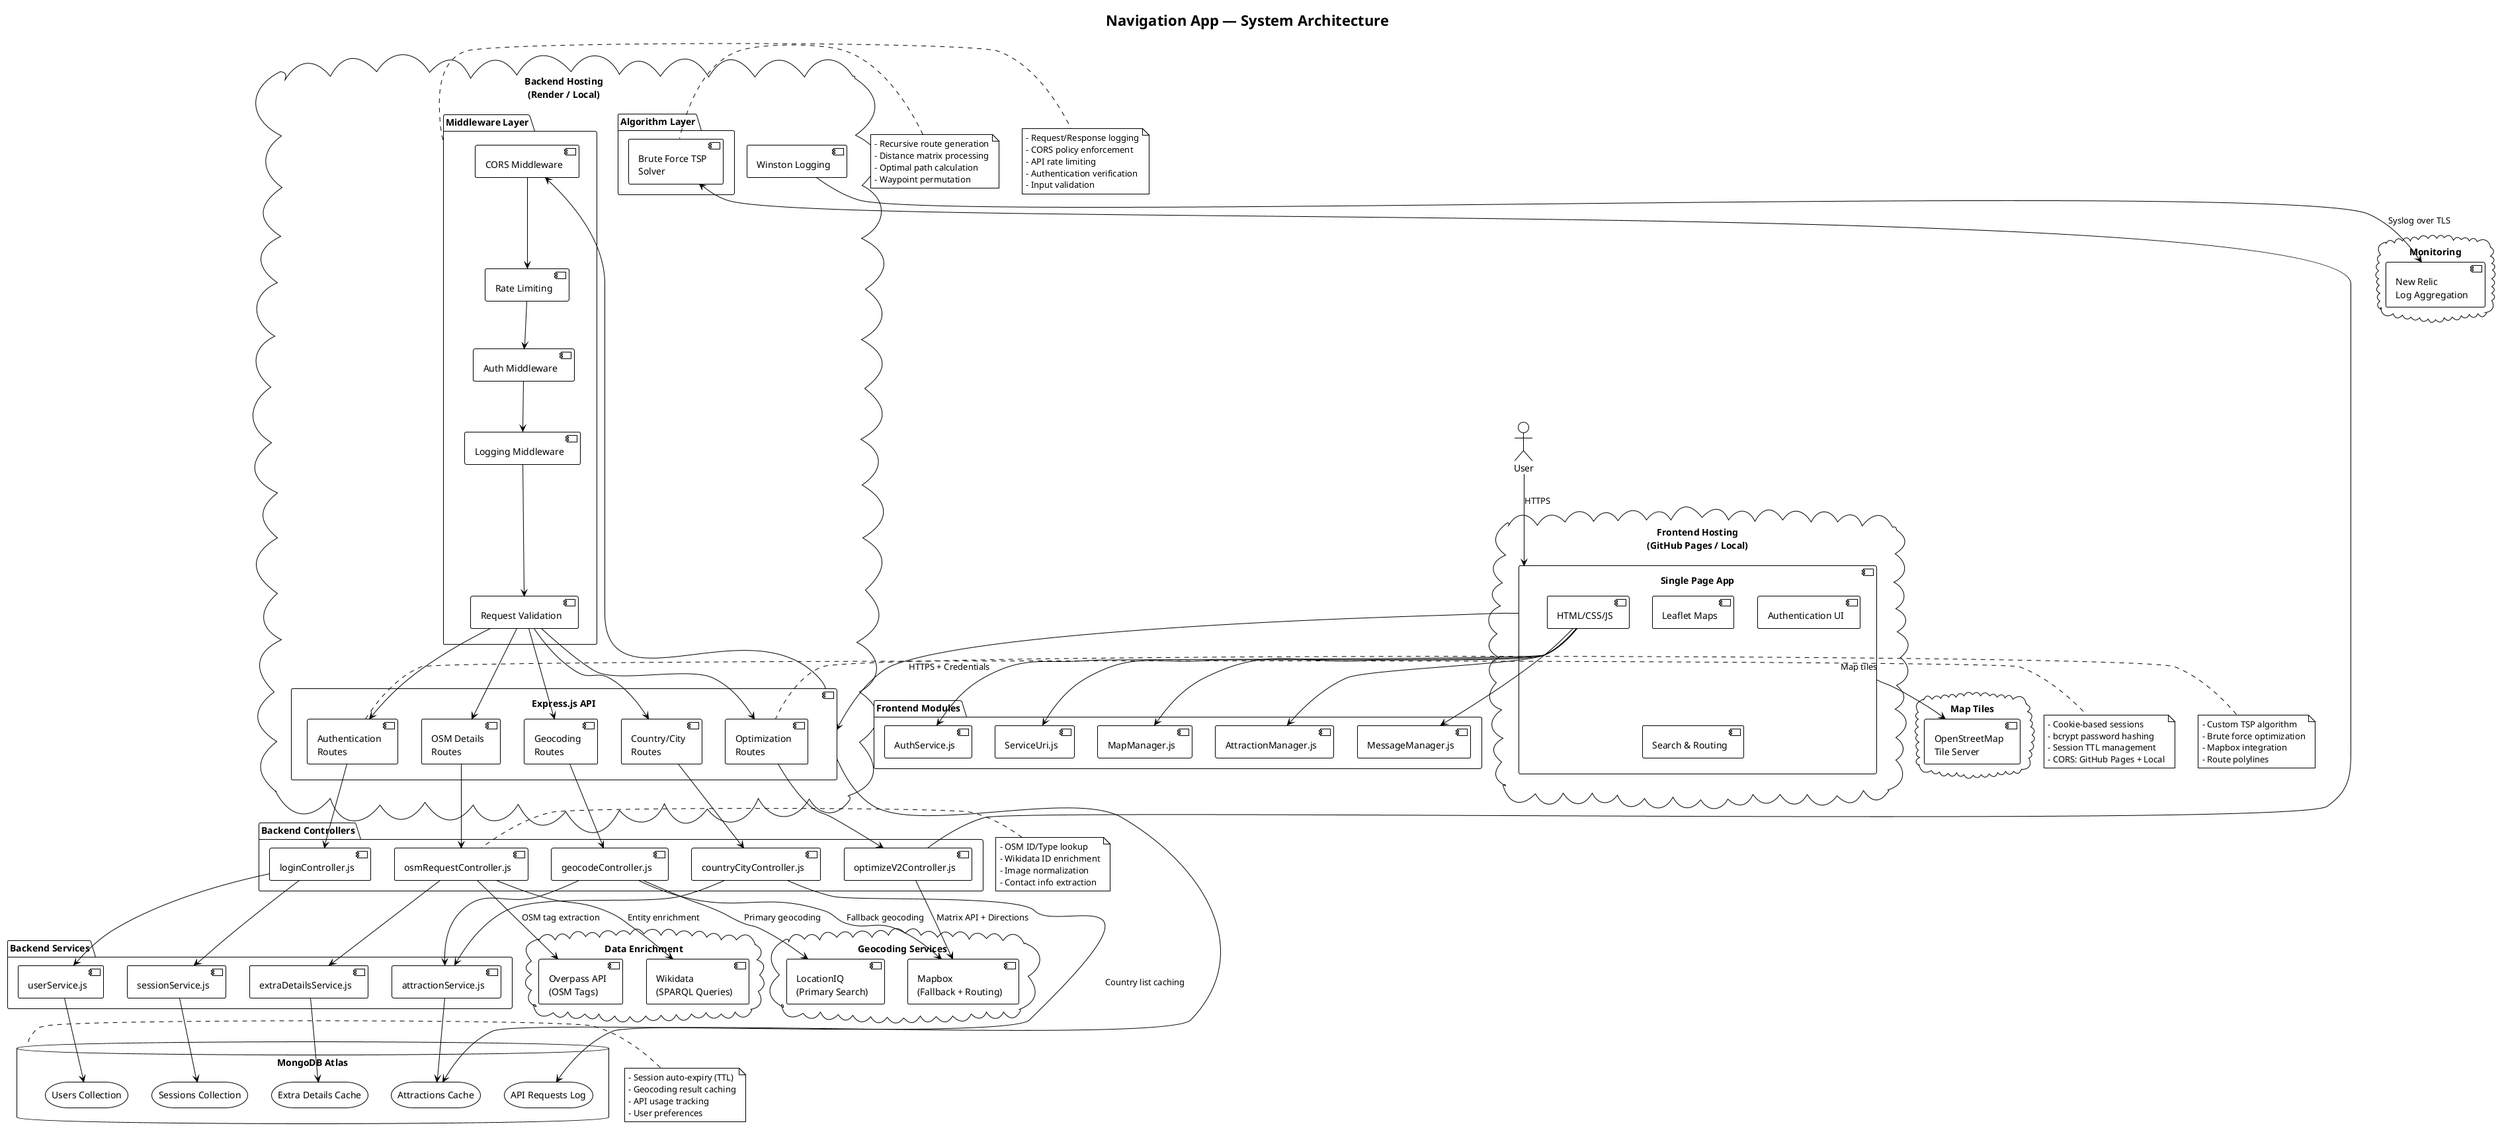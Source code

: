 @startuml architecture
!theme plain
skinparam monochrome true
skinparam shadowing false
title Navigation App — System Architecture

'--- Actors
actor "User" as User

'--- Frontend Layer
cloud "Frontend Hosting\n(GitHub Pages / Local)" as FrontendCloud {
  component "Single Page App" as SPA {
    component "HTML/CSS/JS" as WebApp
    component "Leaflet Maps" as Maps
    component "Authentication UI" as AuthUI
    component "Search & Routing" as SearchUI
  }
}

'--- Backend Layer
cloud "Backend Hosting\n(Render / Local)" as BackendCloud {
  component "Express.js API" as API {
    component "Authentication\nRoutes" as AuthRoutes
    component "Geocoding\nRoutes" as GeoRoutes
    component "Optimization\nRoutes" as OptRoutes
    component "OSM Details\nRoutes" as OSMRoutes
    component "Country/City\nRoutes" as CountryRoutes
  }
  
  package "Middleware Layer" as MiddlewareLayer {
    component "CORS Middleware" as CORS
    component "Rate Limiting" as RateLimit
    component "Auth Middleware" as AuthMW
    component "Logging Middleware" as LogMW
    component "Request Validation" as ReqValidation
  }
  
  package "Algorithm Layer" as AlgoLayer {
    component "Brute Force TSP\nSolver" as BruteForceTSP
  }
  
  component "Winston Logging" as Logging
}

'--- Database Layer
database "MongoDB Atlas" as MongoDB {
  storage "Users Collection" as Users
  storage "Sessions Collection" as Sessions
  storage "Attractions Cache" as AttrCache
  storage "Extra Details Cache" as DetailsCache
  storage "API Requests Log" as APILog
}

'--- External Services
cloud "Geocoding Services" as GeoServices {
  component "LocationIQ\n(Primary Search)" as LocationIQ
  component "Mapbox\n(Fallback + Routing)" as Mapbox
}

cloud "Data Enrichment" as DataServices {
  component "Overpass API\n(OSM Tags)" as Overpass
  component "Wikidata\n(SPARQL Queries)" as Wikidata
}

cloud "Map Tiles" as TileServices {
  component "OpenStreetMap\nTile Server" as OSMTiles
}

cloud "Monitoring" as MonitoringServices {
  component "New Relic\nLog Aggregation" as NewRelic
}

'--- Core Components Detail
package "Frontend Modules" as FEModules {
  [AuthService.js] as AuthSvc
  [ServiceUri.js] as ServiceURI
  [MapManager.js] as MapMgr
  [AttractionManager.js] as AttrMgr
  [MessageManager.js] as MsgMgr
}

package "Backend Controllers" as BEControllers {
  [loginController.js] as LoginCtrl
  [geocodeController.js] as GeoCtrl
  [optimizeV2Controller.js] as OptCtrl
  [osmRequestController.js] as OSMCtrl
  [countryCityController.js] as CountryCtrl
}

package "Backend Services" as BEServices {
  [userService.js] as UserSvc
  [sessionService.js] as SessionSvc
  [attractionService.js] as AttrSvc
  [extraDetailsService.js] as DetailsSvc
}

'--- Authentication & Security
note right of AuthRoutes
- Cookie-based sessions
- bcrypt password hashing
- Session TTL management
- CORS: GitHub Pages + Local
end note

note right of MongoDB
- Session auto-expiry (TTL)
- Geocoding result caching
- API usage tracking
- User preferences
end note

'--- Data Flow Connections
User --> SPA : "HTTPS"
SPA --> OSMTiles : "Map tiles"
SPA --> API : "HTTPS + Credentials"

'--- Frontend Internal
WebApp --> AuthSvc
WebApp --> ServiceURI
WebApp --> MapMgr
WebApp --> AttrMgr
WebApp --> MsgMgr

'--- Middleware Flow
API --> CORS
CORS --> RateLimit
RateLimit --> AuthMW
AuthMW --> LogMW
LogMW --> ReqValidation
ReqValidation --> AuthRoutes
ReqValidation --> GeoRoutes
ReqValidation --> OptRoutes
ReqValidation --> OSMRoutes
ReqValidation --> CountryRoutes

'--- Backend Internal
AuthRoutes --> LoginCtrl
GeoRoutes --> GeoCtrl
OptRoutes --> OptCtrl
OSMRoutes --> OSMCtrl
CountryRoutes --> CountryCtrl

LoginCtrl --> UserSvc
LoginCtrl --> SessionSvc
GeoCtrl --> AttrSvc
OSMCtrl --> DetailsSvc
CountryCtrl --> AttrSvc

'--- Algorithm Integration
OptCtrl --> BruteForceTSP
OptCtrl --> Mapbox : "Matrix API + Directions"

'--- Database Connections
UserSvc --> Users
SessionSvc --> Sessions
AttrSvc --> AttrCache
DetailsSvc --> DetailsCache
API --> APILog

'--- External API Connections
GeoCtrl --> LocationIQ : "Primary geocoding"
GeoCtrl --> Mapbox : "Fallback geocoding"
OSMCtrl --> Overpass : "OSM tag extraction"
OSMCtrl --> Wikidata : "Entity enrichment"
CountryCtrl --> AttrCache : "Country list caching"

'--- Monitoring
Logging --> NewRelic : "Syslog over TLS"

'--- Key Features
note left of OptRoutes
- Custom TSP algorithm
- Brute force optimization
- Mapbox integration
- Route polylines
end note

note left of BruteForceTSP
- Recursive route generation
- Distance matrix processing
- Optimal path calculation
- Waypoint permutation
end note

note left of OSMCtrl
- OSM ID/Type lookup
- Wikidata ID enrichment
- Image normalization
- Contact info extraction
end note

note right of MiddlewareLayer
- Request/Response logging
- CORS policy enforcement
- API rate limiting
- Authentication verification
- Input validation
end note

@enduml